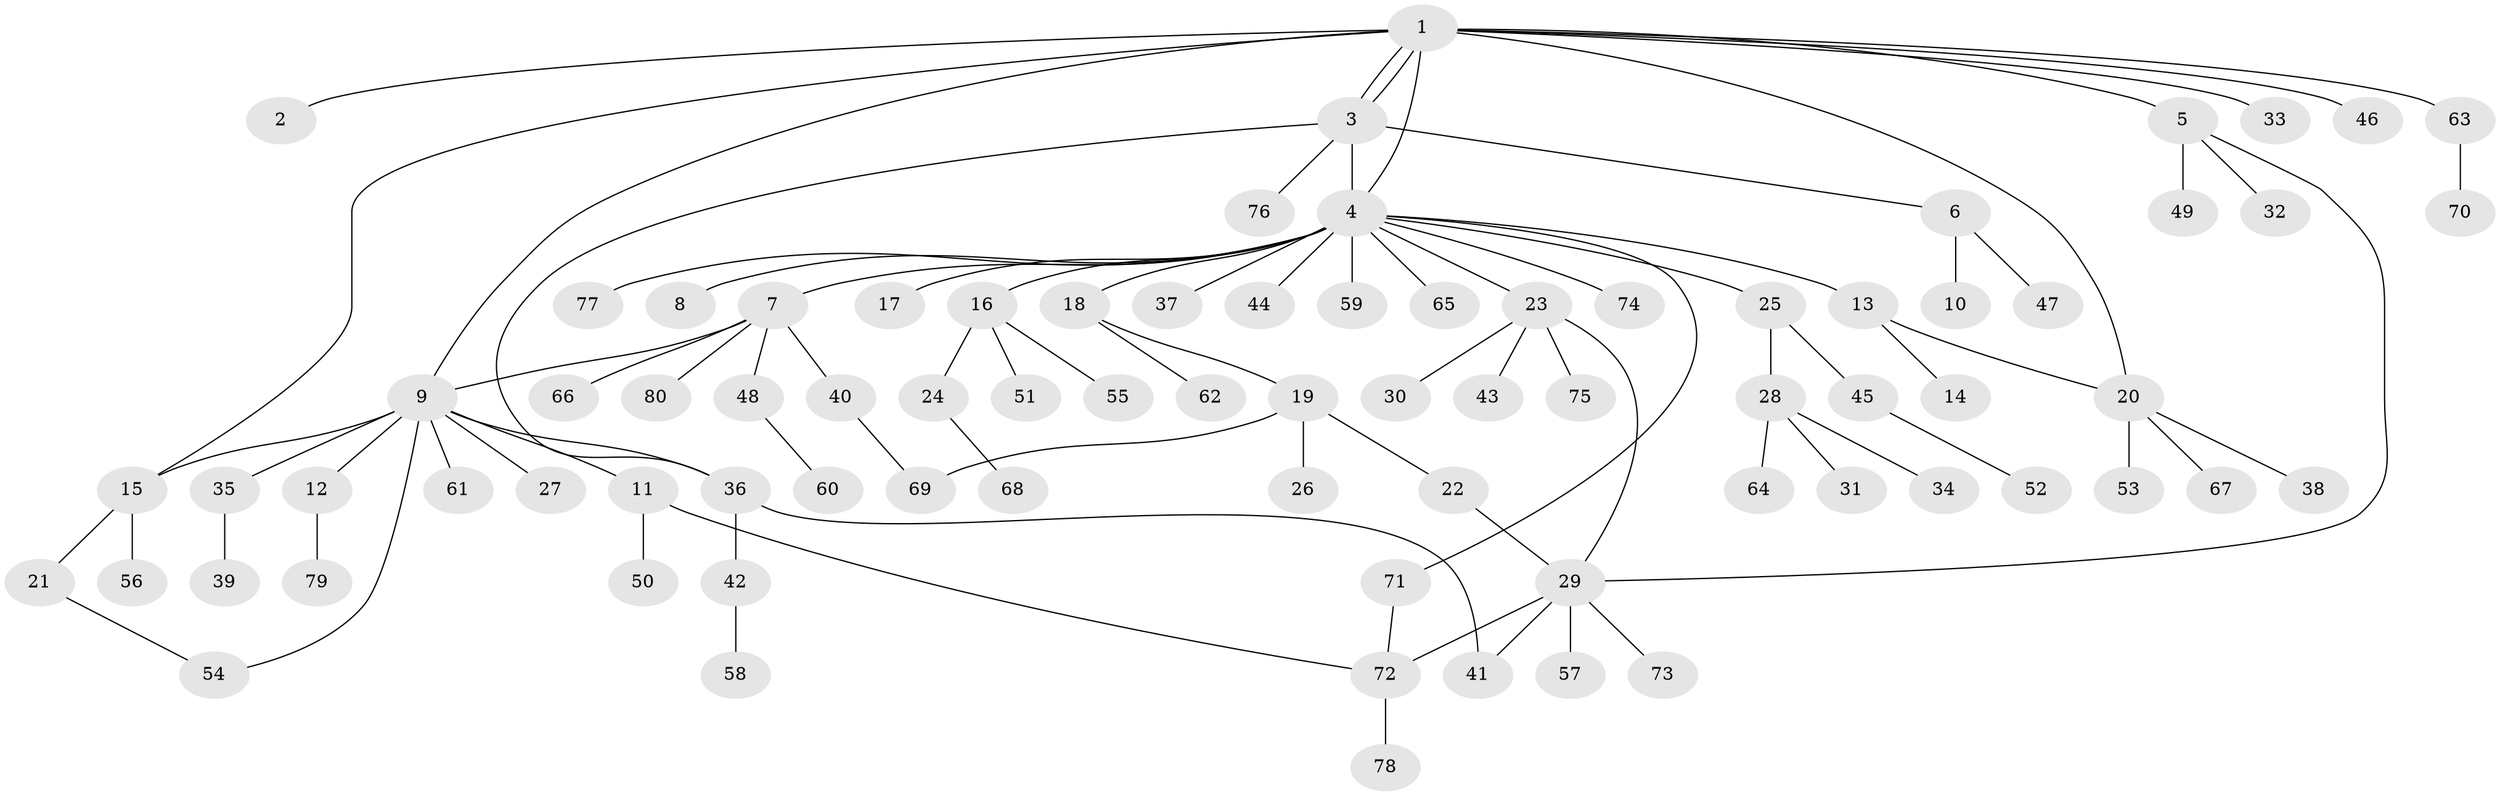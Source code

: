 // Generated by graph-tools (version 1.1) at 2025/25/03/09/25 03:25:54]
// undirected, 80 vertices, 92 edges
graph export_dot {
graph [start="1"]
  node [color=gray90,style=filled];
  1;
  2;
  3;
  4;
  5;
  6;
  7;
  8;
  9;
  10;
  11;
  12;
  13;
  14;
  15;
  16;
  17;
  18;
  19;
  20;
  21;
  22;
  23;
  24;
  25;
  26;
  27;
  28;
  29;
  30;
  31;
  32;
  33;
  34;
  35;
  36;
  37;
  38;
  39;
  40;
  41;
  42;
  43;
  44;
  45;
  46;
  47;
  48;
  49;
  50;
  51;
  52;
  53;
  54;
  55;
  56;
  57;
  58;
  59;
  60;
  61;
  62;
  63;
  64;
  65;
  66;
  67;
  68;
  69;
  70;
  71;
  72;
  73;
  74;
  75;
  76;
  77;
  78;
  79;
  80;
  1 -- 2;
  1 -- 3;
  1 -- 3;
  1 -- 4;
  1 -- 5;
  1 -- 9;
  1 -- 15;
  1 -- 20;
  1 -- 33;
  1 -- 46;
  1 -- 63;
  3 -- 4;
  3 -- 6;
  3 -- 36;
  3 -- 76;
  4 -- 7;
  4 -- 8;
  4 -- 13;
  4 -- 16;
  4 -- 17;
  4 -- 18;
  4 -- 23;
  4 -- 25;
  4 -- 37;
  4 -- 44;
  4 -- 59;
  4 -- 65;
  4 -- 71;
  4 -- 74;
  4 -- 77;
  5 -- 29;
  5 -- 32;
  5 -- 49;
  6 -- 10;
  6 -- 47;
  7 -- 9;
  7 -- 40;
  7 -- 48;
  7 -- 66;
  7 -- 80;
  9 -- 11;
  9 -- 12;
  9 -- 15;
  9 -- 27;
  9 -- 35;
  9 -- 36;
  9 -- 54;
  9 -- 61;
  11 -- 50;
  11 -- 72;
  12 -- 79;
  13 -- 14;
  13 -- 20;
  15 -- 21;
  15 -- 56;
  16 -- 24;
  16 -- 51;
  16 -- 55;
  18 -- 19;
  18 -- 62;
  19 -- 22;
  19 -- 26;
  19 -- 69;
  20 -- 38;
  20 -- 53;
  20 -- 67;
  21 -- 54;
  22 -- 29;
  23 -- 29;
  23 -- 30;
  23 -- 43;
  23 -- 75;
  24 -- 68;
  25 -- 28;
  25 -- 45;
  28 -- 31;
  28 -- 34;
  28 -- 64;
  29 -- 41;
  29 -- 57;
  29 -- 72;
  29 -- 73;
  35 -- 39;
  36 -- 41;
  36 -- 42;
  40 -- 69;
  42 -- 58;
  45 -- 52;
  48 -- 60;
  63 -- 70;
  71 -- 72;
  72 -- 78;
}
